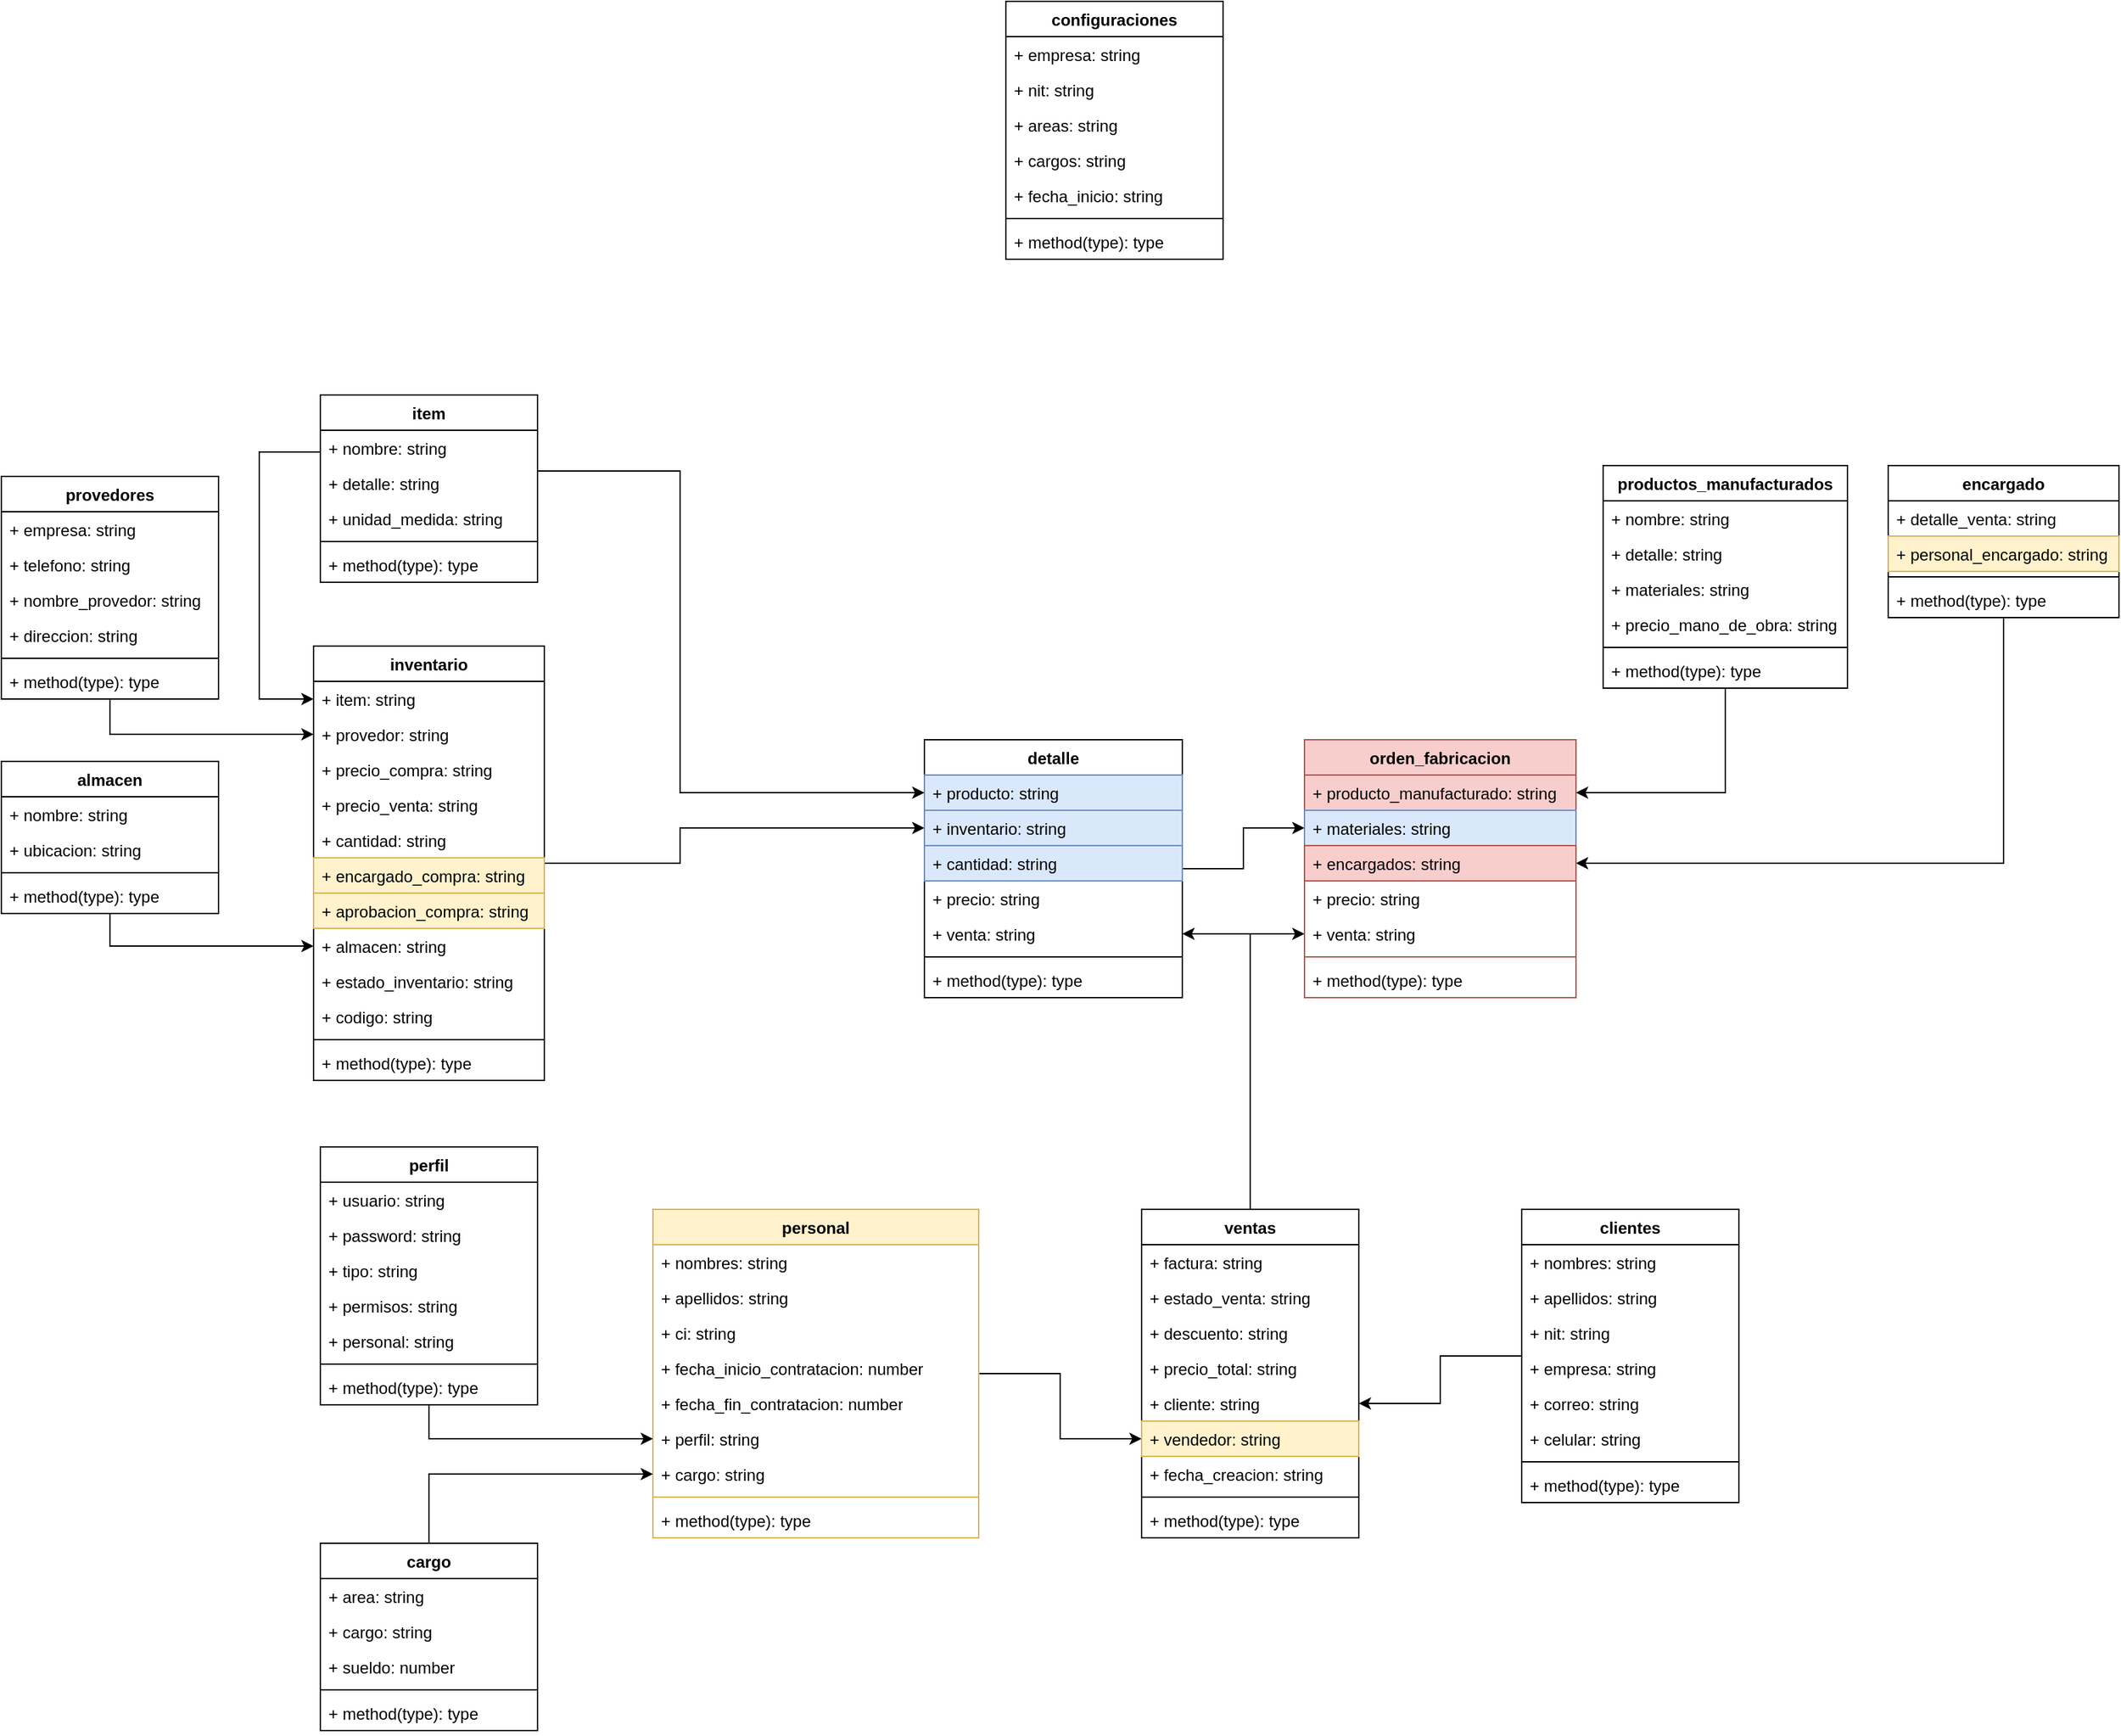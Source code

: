 <mxfile version="26.0.6">
  <diagram name="Page-1" id="6a-Roj4R8bRxEnLznoGH">
    <mxGraphModel dx="2074" dy="1811" grid="1" gridSize="10" guides="1" tooltips="1" connect="1" arrows="1" fold="1" page="1" pageScale="1" pageWidth="827" pageHeight="1169" math="0" shadow="0">
      <root>
        <mxCell id="0" />
        <mxCell id="1" parent="0" />
        <mxCell id="RqAN54IcKTKRZ4wjJQJ3-40" style="edgeStyle=orthogonalEdgeStyle;rounded=0;orthogonalLoop=1;jettySize=auto;html=1;" parent="1" source="1uo78zfckS5qnzEY4X3V-1" target="1uo78zfckS5qnzEY4X3V-49" edge="1">
          <mxGeometry relative="1" as="geometry" />
        </mxCell>
        <mxCell id="1uo78zfckS5qnzEY4X3V-1" value="personal" style="swimlane;fontStyle=1;align=center;verticalAlign=top;childLayout=stackLayout;horizontal=1;startSize=26;horizontalStack=0;resizeParent=1;resizeParentMax=0;resizeLast=0;collapsible=1;marginBottom=0;whiteSpace=wrap;html=1;fillColor=#fff2cc;strokeColor=#d6b656;" parent="1" vertex="1">
          <mxGeometry x="220" y="30" width="240" height="242" as="geometry">
            <mxRectangle x="330" y="340" width="100" height="30" as="alternateBounds" />
          </mxGeometry>
        </mxCell>
        <mxCell id="1uo78zfckS5qnzEY4X3V-2" value="+ nombres: string" style="text;strokeColor=none;fillColor=none;align=left;verticalAlign=top;spacingLeft=4;spacingRight=4;overflow=hidden;rotatable=0;points=[[0,0.5],[1,0.5]];portConstraint=eastwest;whiteSpace=wrap;html=1;" parent="1uo78zfckS5qnzEY4X3V-1" vertex="1">
          <mxGeometry y="26" width="240" height="26" as="geometry" />
        </mxCell>
        <mxCell id="1uo78zfckS5qnzEY4X3V-17" value="+ apellidos: string" style="text;strokeColor=none;fillColor=none;align=left;verticalAlign=top;spacingLeft=4;spacingRight=4;overflow=hidden;rotatable=0;points=[[0,0.5],[1,0.5]];portConstraint=eastwest;whiteSpace=wrap;html=1;" parent="1uo78zfckS5qnzEY4X3V-1" vertex="1">
          <mxGeometry y="52" width="240" height="26" as="geometry" />
        </mxCell>
        <mxCell id="1uo78zfckS5qnzEY4X3V-42" value="+ ci: string" style="text;strokeColor=none;fillColor=none;align=left;verticalAlign=top;spacingLeft=4;spacingRight=4;overflow=hidden;rotatable=0;points=[[0,0.5],[1,0.5]];portConstraint=eastwest;whiteSpace=wrap;html=1;" parent="1uo78zfckS5qnzEY4X3V-1" vertex="1">
          <mxGeometry y="78" width="240" height="26" as="geometry" />
        </mxCell>
        <mxCell id="1uo78zfckS5qnzEY4X3V-19" value="+ fecha_inicio_contratacion: number" style="text;strokeColor=none;fillColor=none;align=left;verticalAlign=top;spacingLeft=4;spacingRight=4;overflow=hidden;rotatable=0;points=[[0,0.5],[1,0.5]];portConstraint=eastwest;whiteSpace=wrap;html=1;" parent="1uo78zfckS5qnzEY4X3V-1" vertex="1">
          <mxGeometry y="104" width="240" height="26" as="geometry" />
        </mxCell>
        <mxCell id="1uo78zfckS5qnzEY4X3V-20" value="+ fecha_fin_contratacion: number" style="text;strokeColor=none;fillColor=none;align=left;verticalAlign=top;spacingLeft=4;spacingRight=4;overflow=hidden;rotatable=0;points=[[0,0.5],[1,0.5]];portConstraint=eastwest;whiteSpace=wrap;html=1;" parent="1uo78zfckS5qnzEY4X3V-1" vertex="1">
          <mxGeometry y="130" width="240" height="26" as="geometry" />
        </mxCell>
        <mxCell id="bUxNoZ-0zPQkbaBB9cso-54" value="+ perfil: string" style="text;strokeColor=none;fillColor=none;align=left;verticalAlign=top;spacingLeft=4;spacingRight=4;overflow=hidden;rotatable=0;points=[[0,0.5],[1,0.5]];portConstraint=eastwest;whiteSpace=wrap;html=1;" parent="1uo78zfckS5qnzEY4X3V-1" vertex="1">
          <mxGeometry y="156" width="240" height="26" as="geometry" />
        </mxCell>
        <mxCell id="bUxNoZ-0zPQkbaBB9cso-55" value="+ cargo: string" style="text;strokeColor=none;fillColor=none;align=left;verticalAlign=top;spacingLeft=4;spacingRight=4;overflow=hidden;rotatable=0;points=[[0,0.5],[1,0.5]];portConstraint=eastwest;whiteSpace=wrap;html=1;" parent="1uo78zfckS5qnzEY4X3V-1" vertex="1">
          <mxGeometry y="182" width="240" height="26" as="geometry" />
        </mxCell>
        <mxCell id="1uo78zfckS5qnzEY4X3V-3" value="" style="line;strokeWidth=1;fillColor=none;align=left;verticalAlign=middle;spacingTop=-1;spacingLeft=3;spacingRight=3;rotatable=0;labelPosition=right;points=[];portConstraint=eastwest;strokeColor=inherit;" parent="1uo78zfckS5qnzEY4X3V-1" vertex="1">
          <mxGeometry y="208" width="240" height="8" as="geometry" />
        </mxCell>
        <mxCell id="1uo78zfckS5qnzEY4X3V-4" value="+ method(type): type" style="text;strokeColor=none;fillColor=none;align=left;verticalAlign=top;spacingLeft=4;spacingRight=4;overflow=hidden;rotatable=0;points=[[0,0.5],[1,0.5]];portConstraint=eastwest;whiteSpace=wrap;html=1;" parent="1uo78zfckS5qnzEY4X3V-1" vertex="1">
          <mxGeometry y="216" width="240" height="26" as="geometry" />
        </mxCell>
        <mxCell id="bUxNoZ-0zPQkbaBB9cso-56" style="edgeStyle=orthogonalEdgeStyle;rounded=0;orthogonalLoop=1;jettySize=auto;html=1;" parent="1" source="1uo78zfckS5qnzEY4X3V-5" target="bUxNoZ-0zPQkbaBB9cso-54" edge="1">
          <mxGeometry relative="1" as="geometry" />
        </mxCell>
        <mxCell id="1uo78zfckS5qnzEY4X3V-5" value="perfil" style="swimlane;fontStyle=1;align=center;verticalAlign=top;childLayout=stackLayout;horizontal=1;startSize=26;horizontalStack=0;resizeParent=1;resizeParentMax=0;resizeLast=0;collapsible=1;marginBottom=0;whiteSpace=wrap;html=1;" parent="1" vertex="1">
          <mxGeometry x="-25" y="-16" width="160" height="190" as="geometry">
            <mxRectangle x="330" y="340" width="100" height="30" as="alternateBounds" />
          </mxGeometry>
        </mxCell>
        <mxCell id="RqAN54IcKTKRZ4wjJQJ3-49" value="+ usuario: string" style="text;strokeColor=none;fillColor=none;align=left;verticalAlign=top;spacingLeft=4;spacingRight=4;overflow=hidden;rotatable=0;points=[[0,0.5],[1,0.5]];portConstraint=eastwest;whiteSpace=wrap;html=1;" parent="1uo78zfckS5qnzEY4X3V-5" vertex="1">
          <mxGeometry y="26" width="160" height="26" as="geometry" />
        </mxCell>
        <mxCell id="RqAN54IcKTKRZ4wjJQJ3-50" value="+ password: string" style="text;strokeColor=none;fillColor=none;align=left;verticalAlign=top;spacingLeft=4;spacingRight=4;overflow=hidden;rotatable=0;points=[[0,0.5],[1,0.5]];portConstraint=eastwest;whiteSpace=wrap;html=1;" parent="1uo78zfckS5qnzEY4X3V-5" vertex="1">
          <mxGeometry y="52" width="160" height="26" as="geometry" />
        </mxCell>
        <mxCell id="1uo78zfckS5qnzEY4X3V-6" value="+ tipo: string" style="text;strokeColor=none;fillColor=none;align=left;verticalAlign=top;spacingLeft=4;spacingRight=4;overflow=hidden;rotatable=0;points=[[0,0.5],[1,0.5]];portConstraint=eastwest;whiteSpace=wrap;html=1;" parent="1uo78zfckS5qnzEY4X3V-5" vertex="1">
          <mxGeometry y="78" width="160" height="26" as="geometry" />
        </mxCell>
        <mxCell id="bUxNoZ-0zPQkbaBB9cso-1" value="+ permisos: string" style="text;strokeColor=none;fillColor=none;align=left;verticalAlign=top;spacingLeft=4;spacingRight=4;overflow=hidden;rotatable=0;points=[[0,0.5],[1,0.5]];portConstraint=eastwest;whiteSpace=wrap;html=1;" parent="1uo78zfckS5qnzEY4X3V-5" vertex="1">
          <mxGeometry y="104" width="160" height="26" as="geometry" />
        </mxCell>
        <mxCell id="RqAN54IcKTKRZ4wjJQJ3-51" value="+ personal: string" style="text;strokeColor=none;fillColor=none;align=left;verticalAlign=top;spacingLeft=4;spacingRight=4;overflow=hidden;rotatable=0;points=[[0,0.5],[1,0.5]];portConstraint=eastwest;whiteSpace=wrap;html=1;" parent="1uo78zfckS5qnzEY4X3V-5" vertex="1">
          <mxGeometry y="130" width="160" height="26" as="geometry" />
        </mxCell>
        <mxCell id="1uo78zfckS5qnzEY4X3V-7" value="" style="line;strokeWidth=1;fillColor=none;align=left;verticalAlign=middle;spacingTop=-1;spacingLeft=3;spacingRight=3;rotatable=0;labelPosition=right;points=[];portConstraint=eastwest;strokeColor=inherit;" parent="1uo78zfckS5qnzEY4X3V-5" vertex="1">
          <mxGeometry y="156" width="160" height="8" as="geometry" />
        </mxCell>
        <mxCell id="1uo78zfckS5qnzEY4X3V-8" value="+ method(type): type" style="text;strokeColor=none;fillColor=none;align=left;verticalAlign=top;spacingLeft=4;spacingRight=4;overflow=hidden;rotatable=0;points=[[0,0.5],[1,0.5]];portConstraint=eastwest;whiteSpace=wrap;html=1;" parent="1uo78zfckS5qnzEY4X3V-5" vertex="1">
          <mxGeometry y="164" width="160" height="26" as="geometry" />
        </mxCell>
        <mxCell id="bUxNoZ-0zPQkbaBB9cso-58" style="edgeStyle=orthogonalEdgeStyle;rounded=0;orthogonalLoop=1;jettySize=auto;html=1;" parent="1" source="1uo78zfckS5qnzEY4X3V-9" target="bUxNoZ-0zPQkbaBB9cso-55" edge="1">
          <mxGeometry relative="1" as="geometry" />
        </mxCell>
        <mxCell id="1uo78zfckS5qnzEY4X3V-9" value="cargo" style="swimlane;fontStyle=1;align=center;verticalAlign=top;childLayout=stackLayout;horizontal=1;startSize=26;horizontalStack=0;resizeParent=1;resizeParentMax=0;resizeLast=0;collapsible=1;marginBottom=0;whiteSpace=wrap;html=1;" parent="1" vertex="1">
          <mxGeometry x="-25" y="276" width="160" height="138" as="geometry">
            <mxRectangle x="330" y="340" width="100" height="30" as="alternateBounds" />
          </mxGeometry>
        </mxCell>
        <mxCell id="bUxNoZ-0zPQkbaBB9cso-3" value="+ area: string" style="text;strokeColor=none;fillColor=none;align=left;verticalAlign=top;spacingLeft=4;spacingRight=4;overflow=hidden;rotatable=0;points=[[0,0.5],[1,0.5]];portConstraint=eastwest;whiteSpace=wrap;html=1;" parent="1uo78zfckS5qnzEY4X3V-9" vertex="1">
          <mxGeometry y="26" width="160" height="26" as="geometry" />
        </mxCell>
        <mxCell id="1uo78zfckS5qnzEY4X3V-10" value="+ cargo: string" style="text;strokeColor=none;fillColor=none;align=left;verticalAlign=top;spacingLeft=4;spacingRight=4;overflow=hidden;rotatable=0;points=[[0,0.5],[1,0.5]];portConstraint=eastwest;whiteSpace=wrap;html=1;" parent="1uo78zfckS5qnzEY4X3V-9" vertex="1">
          <mxGeometry y="52" width="160" height="26" as="geometry" />
        </mxCell>
        <mxCell id="bUxNoZ-0zPQkbaBB9cso-2" value="+ sueldo: number" style="text;strokeColor=none;fillColor=none;align=left;verticalAlign=top;spacingLeft=4;spacingRight=4;overflow=hidden;rotatable=0;points=[[0,0.5],[1,0.5]];portConstraint=eastwest;whiteSpace=wrap;html=1;" parent="1uo78zfckS5qnzEY4X3V-9" vertex="1">
          <mxGeometry y="78" width="160" height="26" as="geometry" />
        </mxCell>
        <mxCell id="1uo78zfckS5qnzEY4X3V-11" value="" style="line;strokeWidth=1;fillColor=none;align=left;verticalAlign=middle;spacingTop=-1;spacingLeft=3;spacingRight=3;rotatable=0;labelPosition=right;points=[];portConstraint=eastwest;strokeColor=inherit;" parent="1uo78zfckS5qnzEY4X3V-9" vertex="1">
          <mxGeometry y="104" width="160" height="8" as="geometry" />
        </mxCell>
        <mxCell id="1uo78zfckS5qnzEY4X3V-12" value="+ method(type): type" style="text;strokeColor=none;fillColor=none;align=left;verticalAlign=top;spacingLeft=4;spacingRight=4;overflow=hidden;rotatable=0;points=[[0,0.5],[1,0.5]];portConstraint=eastwest;whiteSpace=wrap;html=1;" parent="1uo78zfckS5qnzEY4X3V-9" vertex="1">
          <mxGeometry y="112" width="160" height="26" as="geometry" />
        </mxCell>
        <mxCell id="1uo78zfckS5qnzEY4X3V-13" value="configuraciones" style="swimlane;fontStyle=1;align=center;verticalAlign=top;childLayout=stackLayout;horizontal=1;startSize=26;horizontalStack=0;resizeParent=1;resizeParentMax=0;resizeLast=0;collapsible=1;marginBottom=0;whiteSpace=wrap;html=1;" parent="1" vertex="1">
          <mxGeometry x="480" y="-860" width="160" height="190" as="geometry" />
        </mxCell>
        <mxCell id="1uo78zfckS5qnzEY4X3V-14" value="+ empresa: string" style="text;strokeColor=none;fillColor=none;align=left;verticalAlign=top;spacingLeft=4;spacingRight=4;overflow=hidden;rotatable=0;points=[[0,0.5],[1,0.5]];portConstraint=eastwest;whiteSpace=wrap;html=1;" parent="1uo78zfckS5qnzEY4X3V-13" vertex="1">
          <mxGeometry y="26" width="160" height="26" as="geometry" />
        </mxCell>
        <mxCell id="1uo78zfckS5qnzEY4X3V-22" value="+ nit: string" style="text;strokeColor=none;fillColor=none;align=left;verticalAlign=top;spacingLeft=4;spacingRight=4;overflow=hidden;rotatable=0;points=[[0,0.5],[1,0.5]];portConstraint=eastwest;whiteSpace=wrap;html=1;" parent="1uo78zfckS5qnzEY4X3V-13" vertex="1">
          <mxGeometry y="52" width="160" height="26" as="geometry" />
        </mxCell>
        <mxCell id="bUxNoZ-0zPQkbaBB9cso-4" value="+ areas: string" style="text;strokeColor=none;fillColor=none;align=left;verticalAlign=top;spacingLeft=4;spacingRight=4;overflow=hidden;rotatable=0;points=[[0,0.5],[1,0.5]];portConstraint=eastwest;whiteSpace=wrap;html=1;" parent="1uo78zfckS5qnzEY4X3V-13" vertex="1">
          <mxGeometry y="78" width="160" height="26" as="geometry" />
        </mxCell>
        <mxCell id="bUxNoZ-0zPQkbaBB9cso-5" value="+ cargos: string" style="text;strokeColor=none;fillColor=none;align=left;verticalAlign=top;spacingLeft=4;spacingRight=4;overflow=hidden;rotatable=0;points=[[0,0.5],[1,0.5]];portConstraint=eastwest;whiteSpace=wrap;html=1;" parent="1uo78zfckS5qnzEY4X3V-13" vertex="1">
          <mxGeometry y="104" width="160" height="26" as="geometry" />
        </mxCell>
        <mxCell id="1uo78zfckS5qnzEY4X3V-23" value="+ fecha_inicio: string" style="text;strokeColor=none;fillColor=none;align=left;verticalAlign=top;spacingLeft=4;spacingRight=4;overflow=hidden;rotatable=0;points=[[0,0.5],[1,0.5]];portConstraint=eastwest;whiteSpace=wrap;html=1;" parent="1uo78zfckS5qnzEY4X3V-13" vertex="1">
          <mxGeometry y="130" width="160" height="26" as="geometry" />
        </mxCell>
        <mxCell id="1uo78zfckS5qnzEY4X3V-15" value="" style="line;strokeWidth=1;fillColor=none;align=left;verticalAlign=middle;spacingTop=-1;spacingLeft=3;spacingRight=3;rotatable=0;labelPosition=right;points=[];portConstraint=eastwest;strokeColor=inherit;" parent="1uo78zfckS5qnzEY4X3V-13" vertex="1">
          <mxGeometry y="156" width="160" height="8" as="geometry" />
        </mxCell>
        <mxCell id="1uo78zfckS5qnzEY4X3V-16" value="+ method(type): type" style="text;strokeColor=none;fillColor=none;align=left;verticalAlign=top;spacingLeft=4;spacingRight=4;overflow=hidden;rotatable=0;points=[[0,0.5],[1,0.5]];portConstraint=eastwest;whiteSpace=wrap;html=1;" parent="1uo78zfckS5qnzEY4X3V-13" vertex="1">
          <mxGeometry y="164" width="160" height="26" as="geometry" />
        </mxCell>
        <mxCell id="RqAN54IcKTKRZ4wjJQJ3-41" style="edgeStyle=orthogonalEdgeStyle;rounded=0;orthogonalLoop=1;jettySize=auto;html=1;" parent="1" source="1uo78zfckS5qnzEY4X3V-32" target="1uo78zfckS5qnzEY4X3V-44" edge="1">
          <mxGeometry relative="1" as="geometry" />
        </mxCell>
        <mxCell id="1uo78zfckS5qnzEY4X3V-32" value="clientes" style="swimlane;fontStyle=1;align=center;verticalAlign=top;childLayout=stackLayout;horizontal=1;startSize=26;horizontalStack=0;resizeParent=1;resizeParentMax=0;resizeLast=0;collapsible=1;marginBottom=0;whiteSpace=wrap;html=1;" parent="1" vertex="1">
          <mxGeometry x="860" y="30" width="160" height="216" as="geometry" />
        </mxCell>
        <mxCell id="1uo78zfckS5qnzEY4X3V-33" value="+ nombres: string" style="text;strokeColor=none;fillColor=none;align=left;verticalAlign=top;spacingLeft=4;spacingRight=4;overflow=hidden;rotatable=0;points=[[0,0.5],[1,0.5]];portConstraint=eastwest;whiteSpace=wrap;html=1;" parent="1uo78zfckS5qnzEY4X3V-32" vertex="1">
          <mxGeometry y="26" width="160" height="26" as="geometry" />
        </mxCell>
        <mxCell id="1uo78zfckS5qnzEY4X3V-34" value="+ apellidos: string" style="text;strokeColor=none;fillColor=none;align=left;verticalAlign=top;spacingLeft=4;spacingRight=4;overflow=hidden;rotatable=0;points=[[0,0.5],[1,0.5]];portConstraint=eastwest;whiteSpace=wrap;html=1;" parent="1uo78zfckS5qnzEY4X3V-32" vertex="1">
          <mxGeometry y="52" width="160" height="26" as="geometry" />
        </mxCell>
        <mxCell id="1uo78zfckS5qnzEY4X3V-38" value="+ nit: string" style="text;strokeColor=none;fillColor=none;align=left;verticalAlign=top;spacingLeft=4;spacingRight=4;overflow=hidden;rotatable=0;points=[[0,0.5],[1,0.5]];portConstraint=eastwest;whiteSpace=wrap;html=1;" parent="1uo78zfckS5qnzEY4X3V-32" vertex="1">
          <mxGeometry y="78" width="160" height="26" as="geometry" />
        </mxCell>
        <mxCell id="1uo78zfckS5qnzEY4X3V-39" value="+ empresa: string" style="text;strokeColor=none;fillColor=none;align=left;verticalAlign=top;spacingLeft=4;spacingRight=4;overflow=hidden;rotatable=0;points=[[0,0.5],[1,0.5]];portConstraint=eastwest;whiteSpace=wrap;html=1;" parent="1uo78zfckS5qnzEY4X3V-32" vertex="1">
          <mxGeometry y="104" width="160" height="26" as="geometry" />
        </mxCell>
        <mxCell id="1uo78zfckS5qnzEY4X3V-40" value="+ correo: string" style="text;strokeColor=none;fillColor=none;align=left;verticalAlign=top;spacingLeft=4;spacingRight=4;overflow=hidden;rotatable=0;points=[[0,0.5],[1,0.5]];portConstraint=eastwest;whiteSpace=wrap;html=1;" parent="1uo78zfckS5qnzEY4X3V-32" vertex="1">
          <mxGeometry y="130" width="160" height="26" as="geometry" />
        </mxCell>
        <mxCell id="1uo78zfckS5qnzEY4X3V-41" value="+ celular: string" style="text;strokeColor=none;fillColor=none;align=left;verticalAlign=top;spacingLeft=4;spacingRight=4;overflow=hidden;rotatable=0;points=[[0,0.5],[1,0.5]];portConstraint=eastwest;whiteSpace=wrap;html=1;" parent="1uo78zfckS5qnzEY4X3V-32" vertex="1">
          <mxGeometry y="156" width="160" height="26" as="geometry" />
        </mxCell>
        <mxCell id="1uo78zfckS5qnzEY4X3V-36" value="" style="line;strokeWidth=1;fillColor=none;align=left;verticalAlign=middle;spacingTop=-1;spacingLeft=3;spacingRight=3;rotatable=0;labelPosition=right;points=[];portConstraint=eastwest;strokeColor=inherit;" parent="1uo78zfckS5qnzEY4X3V-32" vertex="1">
          <mxGeometry y="182" width="160" height="8" as="geometry" />
        </mxCell>
        <mxCell id="1uo78zfckS5qnzEY4X3V-37" value="+ method(type): type" style="text;strokeColor=none;fillColor=none;align=left;verticalAlign=top;spacingLeft=4;spacingRight=4;overflow=hidden;rotatable=0;points=[[0,0.5],[1,0.5]];portConstraint=eastwest;whiteSpace=wrap;html=1;" parent="1uo78zfckS5qnzEY4X3V-32" vertex="1">
          <mxGeometry y="190" width="160" height="26" as="geometry" />
        </mxCell>
        <mxCell id="RqAN54IcKTKRZ4wjJQJ3-31" style="edgeStyle=orthogonalEdgeStyle;rounded=0;orthogonalLoop=1;jettySize=auto;html=1;" parent="1" source="1uo78zfckS5qnzEY4X3V-43" target="bUxNoZ-0zPQkbaBB9cso-61" edge="1">
          <mxGeometry relative="1" as="geometry" />
        </mxCell>
        <mxCell id="RqAN54IcKTKRZ4wjJQJ3-32" style="edgeStyle=orthogonalEdgeStyle;rounded=0;orthogonalLoop=1;jettySize=auto;html=1;" parent="1" source="1uo78zfckS5qnzEY4X3V-43" target="RqAN54IcKTKRZ4wjJQJ3-29" edge="1">
          <mxGeometry relative="1" as="geometry" />
        </mxCell>
        <mxCell id="1uo78zfckS5qnzEY4X3V-43" value="ventas" style="swimlane;fontStyle=1;align=center;verticalAlign=top;childLayout=stackLayout;horizontal=1;startSize=26;horizontalStack=0;resizeParent=1;resizeParentMax=0;resizeLast=0;collapsible=1;marginBottom=0;whiteSpace=wrap;html=1;" parent="1" vertex="1">
          <mxGeometry x="580" y="30" width="160" height="242" as="geometry" />
        </mxCell>
        <mxCell id="RqAN54IcKTKRZ4wjJQJ3-48" value="+ factura: string" style="text;strokeColor=none;fillColor=none;align=left;verticalAlign=top;spacingLeft=4;spacingRight=4;overflow=hidden;rotatable=0;points=[[0,0.5],[1,0.5]];portConstraint=eastwest;whiteSpace=wrap;html=1;" parent="1uo78zfckS5qnzEY4X3V-43" vertex="1">
          <mxGeometry y="26" width="160" height="26" as="geometry" />
        </mxCell>
        <mxCell id="bUxNoZ-0zPQkbaBB9cso-7" value="+ estado_venta: string" style="text;strokeColor=none;fillColor=none;align=left;verticalAlign=top;spacingLeft=4;spacingRight=4;overflow=hidden;rotatable=0;points=[[0,0.5],[1,0.5]];portConstraint=eastwest;whiteSpace=wrap;html=1;" parent="1uo78zfckS5qnzEY4X3V-43" vertex="1">
          <mxGeometry y="52" width="160" height="26" as="geometry" />
        </mxCell>
        <mxCell id="1uo78zfckS5qnzEY4X3V-45" value="+ descuento: string" style="text;strokeColor=none;fillColor=none;align=left;verticalAlign=top;spacingLeft=4;spacingRight=4;overflow=hidden;rotatable=0;points=[[0,0.5],[1,0.5]];portConstraint=eastwest;whiteSpace=wrap;html=1;" parent="1uo78zfckS5qnzEY4X3V-43" vertex="1">
          <mxGeometry y="78" width="160" height="26" as="geometry" />
        </mxCell>
        <mxCell id="1uo78zfckS5qnzEY4X3V-46" value="+ precio_total: string" style="text;strokeColor=none;fillColor=none;align=left;verticalAlign=top;spacingLeft=4;spacingRight=4;overflow=hidden;rotatable=0;points=[[0,0.5],[1,0.5]];portConstraint=eastwest;whiteSpace=wrap;html=1;" parent="1uo78zfckS5qnzEY4X3V-43" vertex="1">
          <mxGeometry y="104" width="160" height="26" as="geometry" />
        </mxCell>
        <mxCell id="1uo78zfckS5qnzEY4X3V-44" value="+ cliente: string" style="text;strokeColor=none;fillColor=none;align=left;verticalAlign=top;spacingLeft=4;spacingRight=4;overflow=hidden;rotatable=0;points=[[0,0.5],[1,0.5]];portConstraint=eastwest;whiteSpace=wrap;html=1;" parent="1uo78zfckS5qnzEY4X3V-43" vertex="1">
          <mxGeometry y="130" width="160" height="26" as="geometry" />
        </mxCell>
        <mxCell id="1uo78zfckS5qnzEY4X3V-49" value="+ vendedor: string" style="text;strokeColor=#d6b656;fillColor=#fff2cc;align=left;verticalAlign=top;spacingLeft=4;spacingRight=4;overflow=hidden;rotatable=0;points=[[0,0.5],[1,0.5]];portConstraint=eastwest;whiteSpace=wrap;html=1;" parent="1uo78zfckS5qnzEY4X3V-43" vertex="1">
          <mxGeometry y="156" width="160" height="26" as="geometry" />
        </mxCell>
        <mxCell id="bUxNoZ-0zPQkbaBB9cso-9" value="+ fecha_creacion: string" style="text;strokeColor=none;fillColor=none;align=left;verticalAlign=top;spacingLeft=4;spacingRight=4;overflow=hidden;rotatable=0;points=[[0,0.5],[1,0.5]];portConstraint=eastwest;whiteSpace=wrap;html=1;" parent="1uo78zfckS5qnzEY4X3V-43" vertex="1">
          <mxGeometry y="182" width="160" height="26" as="geometry" />
        </mxCell>
        <mxCell id="1uo78zfckS5qnzEY4X3V-47" value="" style="line;strokeWidth=1;fillColor=none;align=left;verticalAlign=middle;spacingTop=-1;spacingLeft=3;spacingRight=3;rotatable=0;labelPosition=right;points=[];portConstraint=eastwest;strokeColor=inherit;" parent="1uo78zfckS5qnzEY4X3V-43" vertex="1">
          <mxGeometry y="208" width="160" height="8" as="geometry" />
        </mxCell>
        <mxCell id="1uo78zfckS5qnzEY4X3V-48" value="+ method(type): type" style="text;strokeColor=none;fillColor=none;align=left;verticalAlign=top;spacingLeft=4;spacingRight=4;overflow=hidden;rotatable=0;points=[[0,0.5],[1,0.5]];portConstraint=eastwest;whiteSpace=wrap;html=1;" parent="1uo78zfckS5qnzEY4X3V-43" vertex="1">
          <mxGeometry y="216" width="160" height="26" as="geometry" />
        </mxCell>
        <mxCell id="RqAN54IcKTKRZ4wjJQJ3-34" style="edgeStyle=orthogonalEdgeStyle;rounded=0;orthogonalLoop=1;jettySize=auto;html=1;" parent="1" source="1uo78zfckS5qnzEY4X3V-50" target="NDVFIVw9AOkVELVCksFT-14" edge="1">
          <mxGeometry relative="1" as="geometry" />
        </mxCell>
        <mxCell id="1uo78zfckS5qnzEY4X3V-50" value="productos_manufacturados" style="swimlane;fontStyle=1;align=center;verticalAlign=top;childLayout=stackLayout;horizontal=1;startSize=26;horizontalStack=0;resizeParent=1;resizeParentMax=0;resizeLast=0;collapsible=1;marginBottom=0;whiteSpace=wrap;html=1;" parent="1" vertex="1">
          <mxGeometry x="920" y="-518" width="180" height="164" as="geometry" />
        </mxCell>
        <mxCell id="1uo78zfckS5qnzEY4X3V-51" value="+ nombre: string" style="text;strokeColor=none;fillColor=none;align=left;verticalAlign=top;spacingLeft=4;spacingRight=4;overflow=hidden;rotatable=0;points=[[0,0.5],[1,0.5]];portConstraint=eastwest;whiteSpace=wrap;html=1;" parent="1uo78zfckS5qnzEY4X3V-50" vertex="1">
          <mxGeometry y="26" width="180" height="26" as="geometry" />
        </mxCell>
        <mxCell id="bUxNoZ-0zPQkbaBB9cso-37" value="+ detalle: string" style="text;strokeColor=none;fillColor=none;align=left;verticalAlign=top;spacingLeft=4;spacingRight=4;overflow=hidden;rotatable=0;points=[[0,0.5],[1,0.5]];portConstraint=eastwest;whiteSpace=wrap;html=1;" parent="1uo78zfckS5qnzEY4X3V-50" vertex="1">
          <mxGeometry y="52" width="180" height="26" as="geometry" />
        </mxCell>
        <mxCell id="RqAN54IcKTKRZ4wjJQJ3-44" value="+ materiales: string" style="text;strokeColor=none;fillColor=none;align=left;verticalAlign=top;spacingLeft=4;spacingRight=4;overflow=hidden;rotatable=0;points=[[0,0.5],[1,0.5]];portConstraint=eastwest;whiteSpace=wrap;html=1;" parent="1uo78zfckS5qnzEY4X3V-50" vertex="1">
          <mxGeometry y="78" width="180" height="26" as="geometry" />
        </mxCell>
        <mxCell id="bUxNoZ-0zPQkbaBB9cso-53" value="+ precio_mano_de_obra: string" style="text;strokeColor=none;fillColor=none;align=left;verticalAlign=top;spacingLeft=4;spacingRight=4;overflow=hidden;rotatable=0;points=[[0,0.5],[1,0.5]];portConstraint=eastwest;whiteSpace=wrap;html=1;" parent="1uo78zfckS5qnzEY4X3V-50" vertex="1">
          <mxGeometry y="104" width="180" height="26" as="geometry" />
        </mxCell>
        <mxCell id="1uo78zfckS5qnzEY4X3V-55" value="" style="line;strokeWidth=1;fillColor=none;align=left;verticalAlign=middle;spacingTop=-1;spacingLeft=3;spacingRight=3;rotatable=0;labelPosition=right;points=[];portConstraint=eastwest;strokeColor=inherit;" parent="1uo78zfckS5qnzEY4X3V-50" vertex="1">
          <mxGeometry y="130" width="180" height="8" as="geometry" />
        </mxCell>
        <mxCell id="1uo78zfckS5qnzEY4X3V-56" value="+ method(type): type" style="text;strokeColor=none;fillColor=none;align=left;verticalAlign=top;spacingLeft=4;spacingRight=4;overflow=hidden;rotatable=0;points=[[0,0.5],[1,0.5]];portConstraint=eastwest;whiteSpace=wrap;html=1;" parent="1uo78zfckS5qnzEY4X3V-50" vertex="1">
          <mxGeometry y="138" width="180" height="26" as="geometry" />
        </mxCell>
        <mxCell id="RqAN54IcKTKRZ4wjJQJ3-37" style="edgeStyle=orthogonalEdgeStyle;rounded=0;orthogonalLoop=1;jettySize=auto;html=1;" parent="1" source="bUxNoZ-0zPQkbaBB9cso-10" target="NDVFIVw9AOkVELVCksFT-12" edge="1">
          <mxGeometry relative="1" as="geometry">
            <Array as="points">
              <mxPoint x="240" y="-225" />
              <mxPoint x="240" y="-251" />
            </Array>
          </mxGeometry>
        </mxCell>
        <mxCell id="bUxNoZ-0zPQkbaBB9cso-10" value="inventario" style="swimlane;fontStyle=1;align=center;verticalAlign=top;childLayout=stackLayout;horizontal=1;startSize=26;horizontalStack=0;resizeParent=1;resizeParentMax=0;resizeLast=0;collapsible=1;marginBottom=0;whiteSpace=wrap;html=1;" parent="1" vertex="1">
          <mxGeometry x="-30" y="-385" width="170" height="320" as="geometry" />
        </mxCell>
        <mxCell id="RqAN54IcKTKRZ4wjJQJ3-8" value="+ item: string" style="text;strokeColor=none;fillColor=none;align=left;verticalAlign=top;spacingLeft=4;spacingRight=4;overflow=hidden;rotatable=0;points=[[0,0.5],[1,0.5]];portConstraint=eastwest;whiteSpace=wrap;html=1;" parent="bUxNoZ-0zPQkbaBB9cso-10" vertex="1">
          <mxGeometry y="26" width="170" height="26" as="geometry" />
        </mxCell>
        <mxCell id="bUxNoZ-0zPQkbaBB9cso-35" value="+ provedor: string" style="text;strokeColor=none;fillColor=none;align=left;verticalAlign=top;spacingLeft=4;spacingRight=4;overflow=hidden;rotatable=0;points=[[0,0.5],[1,0.5]];portConstraint=eastwest;whiteSpace=wrap;html=1;" parent="bUxNoZ-0zPQkbaBB9cso-10" vertex="1">
          <mxGeometry y="52" width="170" height="26" as="geometry" />
        </mxCell>
        <mxCell id="bUxNoZ-0zPQkbaBB9cso-11" value="+ precio_compra: string" style="text;strokeColor=none;fillColor=none;align=left;verticalAlign=top;spacingLeft=4;spacingRight=4;overflow=hidden;rotatable=0;points=[[0,0.5],[1,0.5]];portConstraint=eastwest;whiteSpace=wrap;html=1;" parent="bUxNoZ-0zPQkbaBB9cso-10" vertex="1">
          <mxGeometry y="78" width="170" height="26" as="geometry" />
        </mxCell>
        <mxCell id="bUxNoZ-0zPQkbaBB9cso-12" value="+ precio_venta: string" style="text;strokeColor=none;fillColor=none;align=left;verticalAlign=top;spacingLeft=4;spacingRight=4;overflow=hidden;rotatable=0;points=[[0,0.5],[1,0.5]];portConstraint=eastwest;whiteSpace=wrap;html=1;" parent="bUxNoZ-0zPQkbaBB9cso-10" vertex="1">
          <mxGeometry y="104" width="170" height="26" as="geometry" />
        </mxCell>
        <mxCell id="bUxNoZ-0zPQkbaBB9cso-13" value="+ cantidad: string" style="text;strokeColor=none;fillColor=none;align=left;verticalAlign=top;spacingLeft=4;spacingRight=4;overflow=hidden;rotatable=0;points=[[0,0.5],[1,0.5]];portConstraint=eastwest;whiteSpace=wrap;html=1;" parent="bUxNoZ-0zPQkbaBB9cso-10" vertex="1">
          <mxGeometry y="130" width="170" height="26" as="geometry" />
        </mxCell>
        <mxCell id="bUxNoZ-0zPQkbaBB9cso-38" value="+ encargado_compra: string" style="text;strokeColor=#d6b656;fillColor=#fff2cc;align=left;verticalAlign=top;spacingLeft=4;spacingRight=4;overflow=hidden;rotatable=0;points=[[0,0.5],[1,0.5]];portConstraint=eastwest;whiteSpace=wrap;html=1;" parent="bUxNoZ-0zPQkbaBB9cso-10" vertex="1">
          <mxGeometry y="156" width="170" height="26" as="geometry" />
        </mxCell>
        <mxCell id="bUxNoZ-0zPQkbaBB9cso-39" value="+ aprobacion_compra: string" style="text;strokeColor=#d6b656;fillColor=#fff2cc;align=left;verticalAlign=top;spacingLeft=4;spacingRight=4;overflow=hidden;rotatable=0;points=[[0,0.5],[1,0.5]];portConstraint=eastwest;whiteSpace=wrap;html=1;" parent="bUxNoZ-0zPQkbaBB9cso-10" vertex="1">
          <mxGeometry y="182" width="170" height="26" as="geometry" />
        </mxCell>
        <mxCell id="NDVFIVw9AOkVELVCksFT-1" value="+ almacen: string" style="text;strokeColor=none;fillColor=none;align=left;verticalAlign=top;spacingLeft=4;spacingRight=4;overflow=hidden;rotatable=0;points=[[0,0.5],[1,0.5]];portConstraint=eastwest;whiteSpace=wrap;html=1;" parent="bUxNoZ-0zPQkbaBB9cso-10" vertex="1">
          <mxGeometry y="208" width="170" height="26" as="geometry" />
        </mxCell>
        <mxCell id="RqAN54IcKTKRZ4wjJQJ3-43" value="+ estado_inventario: string" style="text;strokeColor=none;fillColor=none;align=left;verticalAlign=top;spacingLeft=4;spacingRight=4;overflow=hidden;rotatable=0;points=[[0,0.5],[1,0.5]];portConstraint=eastwest;whiteSpace=wrap;html=1;" parent="bUxNoZ-0zPQkbaBB9cso-10" vertex="1">
          <mxGeometry y="234" width="170" height="26" as="geometry" />
        </mxCell>
        <mxCell id="RqAN54IcKTKRZ4wjJQJ3-46" value="+ codigo: string" style="text;strokeColor=none;fillColor=none;align=left;verticalAlign=top;spacingLeft=4;spacingRight=4;overflow=hidden;rotatable=0;points=[[0,0.5],[1,0.5]];portConstraint=eastwest;whiteSpace=wrap;html=1;" parent="bUxNoZ-0zPQkbaBB9cso-10" vertex="1">
          <mxGeometry y="260" width="170" height="26" as="geometry" />
        </mxCell>
        <mxCell id="bUxNoZ-0zPQkbaBB9cso-14" value="" style="line;strokeWidth=1;fillColor=none;align=left;verticalAlign=middle;spacingTop=-1;spacingLeft=3;spacingRight=3;rotatable=0;labelPosition=right;points=[];portConstraint=eastwest;strokeColor=inherit;" parent="bUxNoZ-0zPQkbaBB9cso-10" vertex="1">
          <mxGeometry y="286" width="170" height="8" as="geometry" />
        </mxCell>
        <mxCell id="bUxNoZ-0zPQkbaBB9cso-15" value="+ method(type): type" style="text;strokeColor=none;fillColor=none;align=left;verticalAlign=top;spacingLeft=4;spacingRight=4;overflow=hidden;rotatable=0;points=[[0,0.5],[1,0.5]];portConstraint=eastwest;whiteSpace=wrap;html=1;" parent="bUxNoZ-0zPQkbaBB9cso-10" vertex="1">
          <mxGeometry y="294" width="170" height="26" as="geometry" />
        </mxCell>
        <mxCell id="RqAN54IcKTKRZ4wjJQJ3-30" style="edgeStyle=orthogonalEdgeStyle;rounded=0;orthogonalLoop=1;jettySize=auto;html=1;" parent="1" source="bUxNoZ-0zPQkbaBB9cso-17" target="NDVFIVw9AOkVELVCksFT-15" edge="1">
          <mxGeometry relative="1" as="geometry" />
        </mxCell>
        <mxCell id="bUxNoZ-0zPQkbaBB9cso-17" value="detalle" style="swimlane;fontStyle=1;align=center;verticalAlign=top;childLayout=stackLayout;horizontal=1;startSize=26;horizontalStack=0;resizeParent=1;resizeParentMax=0;resizeLast=0;collapsible=1;marginBottom=0;whiteSpace=wrap;html=1;" parent="1" vertex="1">
          <mxGeometry x="420" y="-316" width="190" height="190" as="geometry" />
        </mxCell>
        <mxCell id="bUxNoZ-0zPQkbaBB9cso-36" value="+ producto: string" style="text;strokeColor=#6c8ebf;fillColor=#dae8fc;align=left;verticalAlign=top;spacingLeft=4;spacingRight=4;overflow=hidden;rotatable=0;points=[[0,0.5],[1,0.5]];portConstraint=eastwest;whiteSpace=wrap;html=1;" parent="bUxNoZ-0zPQkbaBB9cso-17" vertex="1">
          <mxGeometry y="26" width="190" height="26" as="geometry" />
        </mxCell>
        <mxCell id="NDVFIVw9AOkVELVCksFT-12" value="+ inventario: string" style="text;strokeColor=#6c8ebf;fillColor=#dae8fc;align=left;verticalAlign=top;spacingLeft=4;spacingRight=4;overflow=hidden;rotatable=0;points=[[0,0.5],[1,0.5]];portConstraint=eastwest;whiteSpace=wrap;html=1;" parent="bUxNoZ-0zPQkbaBB9cso-17" vertex="1">
          <mxGeometry y="52" width="190" height="26" as="geometry" />
        </mxCell>
        <mxCell id="bUxNoZ-0zPQkbaBB9cso-20" value="+ cantidad: string" style="text;strokeColor=#6c8ebf;fillColor=#dae8fc;align=left;verticalAlign=top;spacingLeft=4;spacingRight=4;overflow=hidden;rotatable=0;points=[[0,0.5],[1,0.5]];portConstraint=eastwest;whiteSpace=wrap;html=1;" parent="bUxNoZ-0zPQkbaBB9cso-17" vertex="1">
          <mxGeometry y="78" width="190" height="26" as="geometry" />
        </mxCell>
        <mxCell id="bUxNoZ-0zPQkbaBB9cso-19" value="+ precio: string" style="text;strokeColor=none;fillColor=none;align=left;verticalAlign=top;spacingLeft=4;spacingRight=4;overflow=hidden;rotatable=0;points=[[0,0.5],[1,0.5]];portConstraint=eastwest;whiteSpace=wrap;html=1;" parent="bUxNoZ-0zPQkbaBB9cso-17" vertex="1">
          <mxGeometry y="104" width="190" height="26" as="geometry" />
        </mxCell>
        <mxCell id="bUxNoZ-0zPQkbaBB9cso-61" value="+ venta: string" style="text;strokeColor=none;fillColor=none;align=left;verticalAlign=top;spacingLeft=4;spacingRight=4;overflow=hidden;rotatable=0;points=[[0,0.5],[1,0.5]];portConstraint=eastwest;whiteSpace=wrap;html=1;" parent="bUxNoZ-0zPQkbaBB9cso-17" vertex="1">
          <mxGeometry y="130" width="190" height="26" as="geometry" />
        </mxCell>
        <mxCell id="bUxNoZ-0zPQkbaBB9cso-21" value="" style="line;strokeWidth=1;fillColor=none;align=left;verticalAlign=middle;spacingTop=-1;spacingLeft=3;spacingRight=3;rotatable=0;labelPosition=right;points=[];portConstraint=eastwest;strokeColor=inherit;" parent="bUxNoZ-0zPQkbaBB9cso-17" vertex="1">
          <mxGeometry y="156" width="190" height="8" as="geometry" />
        </mxCell>
        <mxCell id="bUxNoZ-0zPQkbaBB9cso-22" value="+ method(type): type" style="text;strokeColor=none;fillColor=none;align=left;verticalAlign=top;spacingLeft=4;spacingRight=4;overflow=hidden;rotatable=0;points=[[0,0.5],[1,0.5]];portConstraint=eastwest;whiteSpace=wrap;html=1;" parent="bUxNoZ-0zPQkbaBB9cso-17" vertex="1">
          <mxGeometry y="164" width="190" height="26" as="geometry" />
        </mxCell>
        <mxCell id="NDVFIVw9AOkVELVCksFT-2" style="edgeStyle=orthogonalEdgeStyle;rounded=0;orthogonalLoop=1;jettySize=auto;html=1;" parent="1" source="bUxNoZ-0zPQkbaBB9cso-23" target="NDVFIVw9AOkVELVCksFT-1" edge="1">
          <mxGeometry relative="1" as="geometry" />
        </mxCell>
        <mxCell id="bUxNoZ-0zPQkbaBB9cso-23" value="almacen" style="swimlane;fontStyle=1;align=center;verticalAlign=top;childLayout=stackLayout;horizontal=1;startSize=26;horizontalStack=0;resizeParent=1;resizeParentMax=0;resizeLast=0;collapsible=1;marginBottom=0;whiteSpace=wrap;html=1;" parent="1" vertex="1">
          <mxGeometry x="-260" y="-300" width="160" height="112" as="geometry" />
        </mxCell>
        <mxCell id="bUxNoZ-0zPQkbaBB9cso-24" value="+ nombre: string" style="text;strokeColor=none;fillColor=none;align=left;verticalAlign=top;spacingLeft=4;spacingRight=4;overflow=hidden;rotatable=0;points=[[0,0.5],[1,0.5]];portConstraint=eastwest;whiteSpace=wrap;html=1;" parent="bUxNoZ-0zPQkbaBB9cso-23" vertex="1">
          <mxGeometry y="26" width="160" height="26" as="geometry" />
        </mxCell>
        <mxCell id="bUxNoZ-0zPQkbaBB9cso-25" value="+ ubicacion: string" style="text;strokeColor=none;fillColor=none;align=left;verticalAlign=top;spacingLeft=4;spacingRight=4;overflow=hidden;rotatable=0;points=[[0,0.5],[1,0.5]];portConstraint=eastwest;whiteSpace=wrap;html=1;" parent="bUxNoZ-0zPQkbaBB9cso-23" vertex="1">
          <mxGeometry y="52" width="160" height="26" as="geometry" />
        </mxCell>
        <mxCell id="bUxNoZ-0zPQkbaBB9cso-27" value="" style="line;strokeWidth=1;fillColor=none;align=left;verticalAlign=middle;spacingTop=-1;spacingLeft=3;spacingRight=3;rotatable=0;labelPosition=right;points=[];portConstraint=eastwest;strokeColor=inherit;" parent="bUxNoZ-0zPQkbaBB9cso-23" vertex="1">
          <mxGeometry y="78" width="160" height="8" as="geometry" />
        </mxCell>
        <mxCell id="bUxNoZ-0zPQkbaBB9cso-28" value="+ method(type): type" style="text;strokeColor=none;fillColor=none;align=left;verticalAlign=top;spacingLeft=4;spacingRight=4;overflow=hidden;rotatable=0;points=[[0,0.5],[1,0.5]];portConstraint=eastwest;whiteSpace=wrap;html=1;" parent="bUxNoZ-0zPQkbaBB9cso-23" vertex="1">
          <mxGeometry y="86" width="160" height="26" as="geometry" />
        </mxCell>
        <mxCell id="NDVFIVw9AOkVELVCksFT-3" style="edgeStyle=orthogonalEdgeStyle;rounded=0;orthogonalLoop=1;jettySize=auto;html=1;" parent="1" source="bUxNoZ-0zPQkbaBB9cso-29" target="bUxNoZ-0zPQkbaBB9cso-35" edge="1">
          <mxGeometry relative="1" as="geometry" />
        </mxCell>
        <mxCell id="bUxNoZ-0zPQkbaBB9cso-29" value="provedores" style="swimlane;fontStyle=1;align=center;verticalAlign=top;childLayout=stackLayout;horizontal=1;startSize=26;horizontalStack=0;resizeParent=1;resizeParentMax=0;resizeLast=0;collapsible=1;marginBottom=0;whiteSpace=wrap;html=1;" parent="1" vertex="1">
          <mxGeometry x="-260" y="-510" width="160" height="164" as="geometry" />
        </mxCell>
        <mxCell id="bUxNoZ-0zPQkbaBB9cso-30" value="+ empresa: string" style="text;strokeColor=none;fillColor=none;align=left;verticalAlign=top;spacingLeft=4;spacingRight=4;overflow=hidden;rotatable=0;points=[[0,0.5],[1,0.5]];portConstraint=eastwest;whiteSpace=wrap;html=1;" parent="bUxNoZ-0zPQkbaBB9cso-29" vertex="1">
          <mxGeometry y="26" width="160" height="26" as="geometry" />
        </mxCell>
        <mxCell id="bUxNoZ-0zPQkbaBB9cso-31" value="+ telefono: string" style="text;strokeColor=none;fillColor=none;align=left;verticalAlign=top;spacingLeft=4;spacingRight=4;overflow=hidden;rotatable=0;points=[[0,0.5],[1,0.5]];portConstraint=eastwest;whiteSpace=wrap;html=1;" parent="bUxNoZ-0zPQkbaBB9cso-29" vertex="1">
          <mxGeometry y="52" width="160" height="26" as="geometry" />
        </mxCell>
        <mxCell id="bUxNoZ-0zPQkbaBB9cso-32" value="+ nombre_provedor: string" style="text;strokeColor=none;fillColor=none;align=left;verticalAlign=top;spacingLeft=4;spacingRight=4;overflow=hidden;rotatable=0;points=[[0,0.5],[1,0.5]];portConstraint=eastwest;whiteSpace=wrap;html=1;" parent="bUxNoZ-0zPQkbaBB9cso-29" vertex="1">
          <mxGeometry y="78" width="160" height="26" as="geometry" />
        </mxCell>
        <mxCell id="bUxNoZ-0zPQkbaBB9cso-40" value="+ direccion: string" style="text;strokeColor=none;fillColor=none;align=left;verticalAlign=top;spacingLeft=4;spacingRight=4;overflow=hidden;rotatable=0;points=[[0,0.5],[1,0.5]];portConstraint=eastwest;whiteSpace=wrap;html=1;" parent="bUxNoZ-0zPQkbaBB9cso-29" vertex="1">
          <mxGeometry y="104" width="160" height="26" as="geometry" />
        </mxCell>
        <mxCell id="bUxNoZ-0zPQkbaBB9cso-33" value="" style="line;strokeWidth=1;fillColor=none;align=left;verticalAlign=middle;spacingTop=-1;spacingLeft=3;spacingRight=3;rotatable=0;labelPosition=right;points=[];portConstraint=eastwest;strokeColor=inherit;" parent="bUxNoZ-0zPQkbaBB9cso-29" vertex="1">
          <mxGeometry y="130" width="160" height="8" as="geometry" />
        </mxCell>
        <mxCell id="bUxNoZ-0zPQkbaBB9cso-34" value="+ method(type): type" style="text;strokeColor=none;fillColor=none;align=left;verticalAlign=top;spacingLeft=4;spacingRight=4;overflow=hidden;rotatable=0;points=[[0,0.5],[1,0.5]];portConstraint=eastwest;whiteSpace=wrap;html=1;" parent="bUxNoZ-0zPQkbaBB9cso-29" vertex="1">
          <mxGeometry y="138" width="160" height="26" as="geometry" />
        </mxCell>
        <mxCell id="RqAN54IcKTKRZ4wjJQJ3-10" style="edgeStyle=orthogonalEdgeStyle;rounded=0;orthogonalLoop=1;jettySize=auto;html=1;" parent="1" source="bUxNoZ-0zPQkbaBB9cso-41" target="RqAN54IcKTKRZ4wjJQJ3-8" edge="1">
          <mxGeometry relative="1" as="geometry">
            <Array as="points">
              <mxPoint x="-70" y="-528" />
              <mxPoint x="-70" y="-346" />
            </Array>
          </mxGeometry>
        </mxCell>
        <mxCell id="RqAN54IcKTKRZ4wjJQJ3-38" style="edgeStyle=orthogonalEdgeStyle;rounded=0;orthogonalLoop=1;jettySize=auto;html=1;" parent="1" source="bUxNoZ-0zPQkbaBB9cso-41" target="bUxNoZ-0zPQkbaBB9cso-36" edge="1">
          <mxGeometry relative="1" as="geometry">
            <Array as="points">
              <mxPoint x="240" y="-514" />
              <mxPoint x="240" y="-277" />
            </Array>
          </mxGeometry>
        </mxCell>
        <mxCell id="bUxNoZ-0zPQkbaBB9cso-41" value="item" style="swimlane;fontStyle=1;align=center;verticalAlign=top;childLayout=stackLayout;horizontal=1;startSize=26;horizontalStack=0;resizeParent=1;resizeParentMax=0;resizeLast=0;collapsible=1;marginBottom=0;whiteSpace=wrap;html=1;" parent="1" vertex="1">
          <mxGeometry x="-25" y="-570" width="160" height="138" as="geometry" />
        </mxCell>
        <mxCell id="bUxNoZ-0zPQkbaBB9cso-42" value="+ nombre: string" style="text;strokeColor=none;fillColor=none;align=left;verticalAlign=top;spacingLeft=4;spacingRight=4;overflow=hidden;rotatable=0;points=[[0,0.5],[1,0.5]];portConstraint=eastwest;whiteSpace=wrap;html=1;" parent="bUxNoZ-0zPQkbaBB9cso-41" vertex="1">
          <mxGeometry y="26" width="160" height="26" as="geometry" />
        </mxCell>
        <mxCell id="bUxNoZ-0zPQkbaBB9cso-43" value="+ detalle: string" style="text;strokeColor=none;fillColor=none;align=left;verticalAlign=top;spacingLeft=4;spacingRight=4;overflow=hidden;rotatable=0;points=[[0,0.5],[1,0.5]];portConstraint=eastwest;whiteSpace=wrap;html=1;" parent="bUxNoZ-0zPQkbaBB9cso-41" vertex="1">
          <mxGeometry y="52" width="160" height="26" as="geometry" />
        </mxCell>
        <mxCell id="RqAN54IcKTKRZ4wjJQJ3-42" value="+ unidad_medida: string" style="text;strokeColor=none;fillColor=none;align=left;verticalAlign=top;spacingLeft=4;spacingRight=4;overflow=hidden;rotatable=0;points=[[0,0.5],[1,0.5]];portConstraint=eastwest;whiteSpace=wrap;html=1;" parent="bUxNoZ-0zPQkbaBB9cso-41" vertex="1">
          <mxGeometry y="78" width="160" height="26" as="geometry" />
        </mxCell>
        <mxCell id="bUxNoZ-0zPQkbaBB9cso-45" value="" style="line;strokeWidth=1;fillColor=none;align=left;verticalAlign=middle;spacingTop=-1;spacingLeft=3;spacingRight=3;rotatable=0;labelPosition=right;points=[];portConstraint=eastwest;strokeColor=inherit;" parent="bUxNoZ-0zPQkbaBB9cso-41" vertex="1">
          <mxGeometry y="104" width="160" height="8" as="geometry" />
        </mxCell>
        <mxCell id="bUxNoZ-0zPQkbaBB9cso-46" value="+ method(type): type" style="text;strokeColor=none;fillColor=none;align=left;verticalAlign=top;spacingLeft=4;spacingRight=4;overflow=hidden;rotatable=0;points=[[0,0.5],[1,0.5]];portConstraint=eastwest;whiteSpace=wrap;html=1;" parent="bUxNoZ-0zPQkbaBB9cso-41" vertex="1">
          <mxGeometry y="112" width="160" height="26" as="geometry" />
        </mxCell>
        <mxCell id="RqAN54IcKTKRZ4wjJQJ3-35" style="edgeStyle=orthogonalEdgeStyle;rounded=0;orthogonalLoop=1;jettySize=auto;html=1;" parent="1" source="bUxNoZ-0zPQkbaBB9cso-47" target="NDVFIVw9AOkVELVCksFT-16" edge="1">
          <mxGeometry relative="1" as="geometry" />
        </mxCell>
        <mxCell id="bUxNoZ-0zPQkbaBB9cso-47" value="encargado" style="swimlane;fontStyle=1;align=center;verticalAlign=top;childLayout=stackLayout;horizontal=1;startSize=26;horizontalStack=0;resizeParent=1;resizeParentMax=0;resizeLast=0;collapsible=1;marginBottom=0;whiteSpace=wrap;html=1;" parent="1" vertex="1">
          <mxGeometry x="1130" y="-518" width="170" height="112" as="geometry" />
        </mxCell>
        <mxCell id="bUxNoZ-0zPQkbaBB9cso-48" value="+ detalle_venta: string" style="text;strokeColor=none;fillColor=none;align=left;verticalAlign=top;spacingLeft=4;spacingRight=4;overflow=hidden;rotatable=0;points=[[0,0.5],[1,0.5]];portConstraint=eastwest;whiteSpace=wrap;html=1;" parent="bUxNoZ-0zPQkbaBB9cso-47" vertex="1">
          <mxGeometry y="26" width="170" height="26" as="geometry" />
        </mxCell>
        <mxCell id="bUxNoZ-0zPQkbaBB9cso-49" value="+ personal_encargado: string" style="text;strokeColor=#d6b656;fillColor=#fff2cc;align=left;verticalAlign=top;spacingLeft=4;spacingRight=4;overflow=hidden;rotatable=0;points=[[0,0.5],[1,0.5]];portConstraint=eastwest;whiteSpace=wrap;html=1;" parent="bUxNoZ-0zPQkbaBB9cso-47" vertex="1">
          <mxGeometry y="52" width="170" height="26" as="geometry" />
        </mxCell>
        <mxCell id="bUxNoZ-0zPQkbaBB9cso-51" value="" style="line;strokeWidth=1;fillColor=none;align=left;verticalAlign=middle;spacingTop=-1;spacingLeft=3;spacingRight=3;rotatable=0;labelPosition=right;points=[];portConstraint=eastwest;strokeColor=inherit;" parent="bUxNoZ-0zPQkbaBB9cso-47" vertex="1">
          <mxGeometry y="78" width="170" height="8" as="geometry" />
        </mxCell>
        <mxCell id="bUxNoZ-0zPQkbaBB9cso-52" value="+ method(type): type" style="text;strokeColor=none;fillColor=none;align=left;verticalAlign=top;spacingLeft=4;spacingRight=4;overflow=hidden;rotatable=0;points=[[0,0.5],[1,0.5]];portConstraint=eastwest;whiteSpace=wrap;html=1;" parent="bUxNoZ-0zPQkbaBB9cso-47" vertex="1">
          <mxGeometry y="86" width="170" height="26" as="geometry" />
        </mxCell>
        <mxCell id="RqAN54IcKTKRZ4wjJQJ3-14" value="orden_fabricacion" style="swimlane;fontStyle=1;align=center;verticalAlign=top;childLayout=stackLayout;horizontal=1;startSize=26;horizontalStack=0;resizeParent=1;resizeParentMax=0;resizeLast=0;collapsible=1;marginBottom=0;whiteSpace=wrap;html=1;fillColor=#f8cecc;strokeColor=#b85450;" parent="1" vertex="1">
          <mxGeometry x="700" y="-316" width="200" height="190" as="geometry" />
        </mxCell>
        <mxCell id="NDVFIVw9AOkVELVCksFT-14" value="+ producto_manufacturado: string" style="text;strokeColor=#b85450;fillColor=#f8cecc;align=left;verticalAlign=top;spacingLeft=4;spacingRight=4;overflow=hidden;rotatable=0;points=[[0,0.5],[1,0.5]];portConstraint=eastwest;whiteSpace=wrap;html=1;" parent="RqAN54IcKTKRZ4wjJQJ3-14" vertex="1">
          <mxGeometry y="26" width="200" height="26" as="geometry" />
        </mxCell>
        <mxCell id="NDVFIVw9AOkVELVCksFT-15" value="+ materiales: string" style="text;strokeColor=#6c8ebf;fillColor=#dae8fc;align=left;verticalAlign=top;spacingLeft=4;spacingRight=4;overflow=hidden;rotatable=0;points=[[0,0.5],[1,0.5]];portConstraint=eastwest;whiteSpace=wrap;html=1;" parent="RqAN54IcKTKRZ4wjJQJ3-14" vertex="1">
          <mxGeometry y="52" width="200" height="26" as="geometry" />
        </mxCell>
        <mxCell id="NDVFIVw9AOkVELVCksFT-16" value="+ encargados: string" style="text;strokeColor=#b85450;fillColor=#f8cecc;align=left;verticalAlign=top;spacingLeft=4;spacingRight=4;overflow=hidden;rotatable=0;points=[[0,0.5],[1,0.5]];portConstraint=eastwest;whiteSpace=wrap;html=1;" parent="RqAN54IcKTKRZ4wjJQJ3-14" vertex="1">
          <mxGeometry y="78" width="200" height="26" as="geometry" />
        </mxCell>
        <mxCell id="RqAN54IcKTKRZ4wjJQJ3-21" value="+ precio: string" style="text;strokeColor=none;fillColor=none;align=left;verticalAlign=top;spacingLeft=4;spacingRight=4;overflow=hidden;rotatable=0;points=[[0,0.5],[1,0.5]];portConstraint=eastwest;whiteSpace=wrap;html=1;" parent="RqAN54IcKTKRZ4wjJQJ3-14" vertex="1">
          <mxGeometry y="104" width="200" height="26" as="geometry" />
        </mxCell>
        <mxCell id="RqAN54IcKTKRZ4wjJQJ3-29" value="+ venta: string" style="text;strokeColor=none;fillColor=none;align=left;verticalAlign=top;spacingLeft=4;spacingRight=4;overflow=hidden;rotatable=0;points=[[0,0.5],[1,0.5]];portConstraint=eastwest;whiteSpace=wrap;html=1;" parent="RqAN54IcKTKRZ4wjJQJ3-14" vertex="1">
          <mxGeometry y="130" width="200" height="26" as="geometry" />
        </mxCell>
        <mxCell id="RqAN54IcKTKRZ4wjJQJ3-23" value="" style="line;strokeWidth=1;fillColor=none;align=left;verticalAlign=middle;spacingTop=-1;spacingLeft=3;spacingRight=3;rotatable=0;labelPosition=right;points=[];portConstraint=eastwest;strokeColor=inherit;" parent="RqAN54IcKTKRZ4wjJQJ3-14" vertex="1">
          <mxGeometry y="156" width="200" height="8" as="geometry" />
        </mxCell>
        <mxCell id="RqAN54IcKTKRZ4wjJQJ3-24" value="+ method(type): type" style="text;strokeColor=none;fillColor=none;align=left;verticalAlign=top;spacingLeft=4;spacingRight=4;overflow=hidden;rotatable=0;points=[[0,0.5],[1,0.5]];portConstraint=eastwest;whiteSpace=wrap;html=1;" parent="RqAN54IcKTKRZ4wjJQJ3-14" vertex="1">
          <mxGeometry y="164" width="200" height="26" as="geometry" />
        </mxCell>
      </root>
    </mxGraphModel>
  </diagram>
</mxfile>

